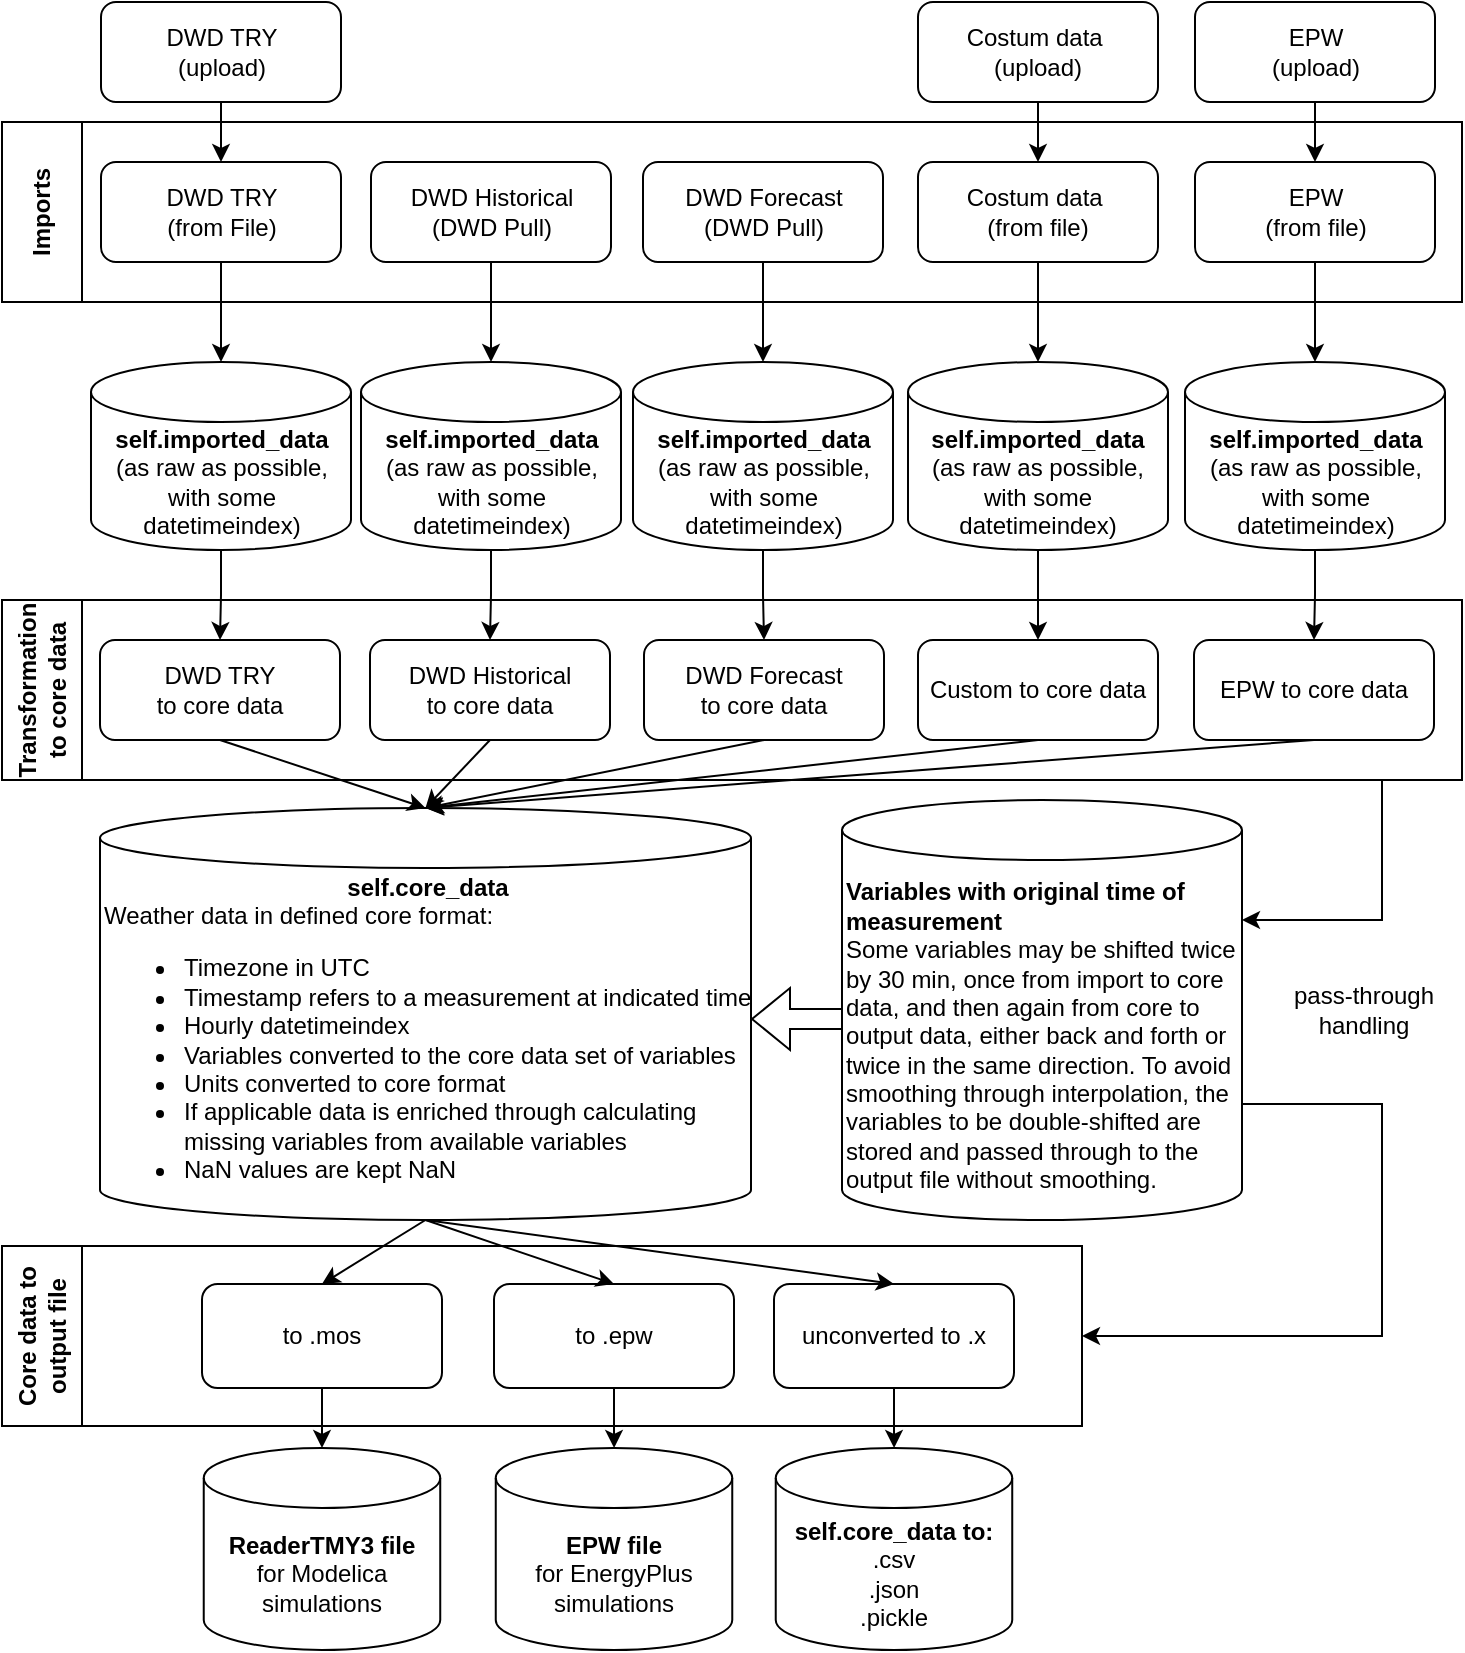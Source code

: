 <mxfile version="24.2.5" type="device">
  <diagram id="C5RBs43oDa-KdzZeNtuy" name="Page-1">
    <mxGraphModel dx="1969" dy="2162" grid="1" gridSize="10" guides="1" tooltips="1" connect="1" arrows="1" fold="1" page="1" pageScale="1" pageWidth="827" pageHeight="1169" math="0" shadow="0">
      <root>
        <mxCell id="WIyWlLk6GJQsqaUBKTNV-0" />
        <mxCell id="WIyWlLk6GJQsqaUBKTNV-1" parent="WIyWlLk6GJQsqaUBKTNV-0" />
        <mxCell id="KbH_WFNAOHIMAT9BFTNj-21" value="" style="shape=flexArrow;endArrow=classic;html=1;rounded=0;exitX=0;exitY=0.5;exitDx=0;exitDy=0;exitPerimeter=0;" parent="WIyWlLk6GJQsqaUBKTNV-1" edge="1">
          <mxGeometry width="50" height="50" relative="1" as="geometry">
            <mxPoint x="552" y="339.5" as="sourcePoint" />
            <mxPoint x="494.5" y="339.5" as="targetPoint" />
          </mxGeometry>
        </mxCell>
        <mxCell id="tn6FGIf0n3ZcMdlyqICX-29" value="" style="edgeStyle=orthogonalEdgeStyle;rounded=0;orthogonalLoop=1;jettySize=auto;html=1;" parent="WIyWlLk6GJQsqaUBKTNV-1" source="WIyWlLk6GJQsqaUBKTNV-3" target="tn6FGIf0n3ZcMdlyqICX-14" edge="1">
          <mxGeometry relative="1" as="geometry" />
        </mxCell>
        <mxCell id="WIyWlLk6GJQsqaUBKTNV-3" value="DWD Forecast&lt;br&gt;(DWD Pull)" style="rounded=1;whiteSpace=wrap;html=1;fontSize=12;glass=0;strokeWidth=1;shadow=0;" parent="WIyWlLk6GJQsqaUBKTNV-1" vertex="1">
          <mxGeometry x="440.5" y="-89" width="120" height="50" as="geometry" />
        </mxCell>
        <mxCell id="WIyWlLk6GJQsqaUBKTNV-7" value="&lt;div style=&quot;text-align: center;&quot;&gt;&lt;b style=&quot;background-color: initial; border-color: var(--border-color);&quot;&gt;self.core_data&lt;/b&gt;&lt;/div&gt;Weather data in defined core format:&lt;br&gt;&lt;ul&gt;&lt;li&gt;Timezone in UTC&lt;/li&gt;&lt;li&gt;Timestamp refers to a measurement at indicated time&lt;/li&gt;&lt;li&gt;Hourly datetimeindex&amp;nbsp;&lt;/li&gt;&lt;li&gt;Variables converted to the core data set of variables&lt;/li&gt;&lt;li&gt;Units converted to core format&lt;/li&gt;&lt;li&gt;If applicable data is enriched through calculating missing variables from available variables&lt;/li&gt;&lt;li&gt;&lt;span style=&quot;background-color: initial;&quot;&gt;NaN values are kept NaN&lt;/span&gt;&lt;/li&gt;&lt;/ul&gt;" style="shape=cylinder3;whiteSpace=wrap;html=1;boundedLbl=1;backgroundOutline=1;size=15;align=left;" parent="WIyWlLk6GJQsqaUBKTNV-1" vertex="1">
          <mxGeometry x="169" y="234" width="325.5" height="206" as="geometry" />
        </mxCell>
        <mxCell id="tn6FGIf0n3ZcMdlyqICX-28" value="" style="edgeStyle=orthogonalEdgeStyle;rounded=0;orthogonalLoop=1;jettySize=auto;html=1;" parent="WIyWlLk6GJQsqaUBKTNV-1" source="_qvap0C31M7JRtb-dRH6-0" target="tn6FGIf0n3ZcMdlyqICX-13" edge="1">
          <mxGeometry relative="1" as="geometry" />
        </mxCell>
        <mxCell id="_qvap0C31M7JRtb-dRH6-0" value="DWD Historical&lt;br&gt;(DWD Pull)" style="rounded=1;whiteSpace=wrap;html=1;fontSize=12;glass=0;strokeWidth=1;shadow=0;" parent="WIyWlLk6GJQsqaUBKTNV-1" vertex="1">
          <mxGeometry x="304.5" y="-89" width="120" height="50" as="geometry" />
        </mxCell>
        <mxCell id="tn6FGIf0n3ZcMdlyqICX-27" value="" style="edgeStyle=orthogonalEdgeStyle;rounded=0;orthogonalLoop=1;jettySize=auto;html=1;" parent="WIyWlLk6GJQsqaUBKTNV-1" source="_qvap0C31M7JRtb-dRH6-3" target="tn6FGIf0n3ZcMdlyqICX-2" edge="1">
          <mxGeometry relative="1" as="geometry" />
        </mxCell>
        <mxCell id="_qvap0C31M7JRtb-dRH6-3" value="DWD TRY&lt;br&gt;(from File)" style="rounded=1;whiteSpace=wrap;html=1;fontSize=12;glass=0;strokeWidth=1;shadow=0;" parent="WIyWlLk6GJQsqaUBKTNV-1" vertex="1">
          <mxGeometry x="169.5" y="-89" width="120" height="50" as="geometry" />
        </mxCell>
        <mxCell id="tn6FGIf0n3ZcMdlyqICX-31" value="" style="edgeStyle=orthogonalEdgeStyle;rounded=0;orthogonalLoop=1;jettySize=auto;html=1;entryX=0.5;entryY=0;entryDx=0;entryDy=0;entryPerimeter=0;" parent="WIyWlLk6GJQsqaUBKTNV-1" source="_qvap0C31M7JRtb-dRH6-5" target="tn6FGIf0n3ZcMdlyqICX-16" edge="1">
          <mxGeometry relative="1" as="geometry" />
        </mxCell>
        <mxCell id="_qvap0C31M7JRtb-dRH6-5" value="Costum data&amp;nbsp;&lt;br&gt;(from file)" style="rounded=1;whiteSpace=wrap;html=1;fontSize=12;glass=0;strokeWidth=1;shadow=0;" parent="WIyWlLk6GJQsqaUBKTNV-1" vertex="1">
          <mxGeometry x="578" y="-89" width="120" height="50" as="geometry" />
        </mxCell>
        <mxCell id="tn6FGIf0n3ZcMdlyqICX-9" style="edgeStyle=orthogonalEdgeStyle;rounded=0;orthogonalLoop=1;jettySize=auto;html=1;exitX=0.5;exitY=1;exitDx=0;exitDy=0;entryX=0.5;entryY=0;entryDx=0;entryDy=0;entryPerimeter=0;" parent="WIyWlLk6GJQsqaUBKTNV-1" source="_qvap0C31M7JRtb-dRH6-6" target="tn6FGIf0n3ZcMdlyqICX-4" edge="1">
          <mxGeometry relative="1" as="geometry" />
        </mxCell>
        <mxCell id="_qvap0C31M7JRtb-dRH6-6" value="to .mos" style="rounded=1;whiteSpace=wrap;html=1;fontSize=12;glass=0;strokeWidth=1;shadow=0;" parent="WIyWlLk6GJQsqaUBKTNV-1" vertex="1">
          <mxGeometry x="220" y="472" width="120" height="52" as="geometry" />
        </mxCell>
        <mxCell id="tn6FGIf0n3ZcMdlyqICX-11" value="" style="edgeStyle=orthogonalEdgeStyle;rounded=0;orthogonalLoop=1;jettySize=auto;html=1;" parent="WIyWlLk6GJQsqaUBKTNV-1" source="_qvap0C31M7JRtb-dRH6-7" target="tn6FGIf0n3ZcMdlyqICX-6" edge="1">
          <mxGeometry relative="1" as="geometry" />
        </mxCell>
        <mxCell id="_qvap0C31M7JRtb-dRH6-7" value="unconverted to .x" style="rounded=1;whiteSpace=wrap;html=1;fontSize=12;glass=0;strokeWidth=1;shadow=0;" parent="WIyWlLk6GJQsqaUBKTNV-1" vertex="1">
          <mxGeometry x="506" y="472" width="120" height="52" as="geometry" />
        </mxCell>
        <mxCell id="tn6FGIf0n3ZcMdlyqICX-10" style="edgeStyle=orthogonalEdgeStyle;rounded=0;orthogonalLoop=1;jettySize=auto;html=1;exitX=0.5;exitY=1;exitDx=0;exitDy=0;" parent="WIyWlLk6GJQsqaUBKTNV-1" source="_qvap0C31M7JRtb-dRH6-8" target="tn6FGIf0n3ZcMdlyqICX-5" edge="1">
          <mxGeometry relative="1" as="geometry" />
        </mxCell>
        <mxCell id="_qvap0C31M7JRtb-dRH6-8" value="to .epw" style="rounded=1;whiteSpace=wrap;html=1;fontSize=12;glass=0;strokeWidth=1;shadow=0;" parent="WIyWlLk6GJQsqaUBKTNV-1" vertex="1">
          <mxGeometry x="366" y="472" width="120" height="52" as="geometry" />
        </mxCell>
        <mxCell id="_qvap0C31M7JRtb-dRH6-10" value="" style="endArrow=classic;html=1;rounded=0;exitX=0.5;exitY=1;exitDx=0;exitDy=0;entryX=0.5;entryY=0;entryDx=0;entryDy=0;" parent="WIyWlLk6GJQsqaUBKTNV-1" source="WIyWlLk6GJQsqaUBKTNV-7" target="_qvap0C31M7JRtb-dRH6-6" edge="1">
          <mxGeometry width="50" height="50" relative="1" as="geometry">
            <mxPoint x="560" y="468" as="sourcePoint" />
            <mxPoint x="610" y="418" as="targetPoint" />
          </mxGeometry>
        </mxCell>
        <mxCell id="_qvap0C31M7JRtb-dRH6-11" value="" style="endArrow=classic;html=1;rounded=0;exitX=0.5;exitY=1;exitDx=0;exitDy=0;entryX=0.5;entryY=0;entryDx=0;entryDy=0;" parent="WIyWlLk6GJQsqaUBKTNV-1" source="WIyWlLk6GJQsqaUBKTNV-7" target="_qvap0C31M7JRtb-dRH6-8" edge="1">
          <mxGeometry width="50" height="50" relative="1" as="geometry">
            <mxPoint x="501" y="438" as="sourcePoint" />
            <mxPoint x="290" y="498" as="targetPoint" />
          </mxGeometry>
        </mxCell>
        <mxCell id="_qvap0C31M7JRtb-dRH6-12" value="" style="endArrow=classic;html=1;rounded=0;exitX=0.5;exitY=1;exitDx=0;exitDy=0;entryX=0.5;entryY=0;entryDx=0;entryDy=0;" parent="WIyWlLk6GJQsqaUBKTNV-1" source="WIyWlLk6GJQsqaUBKTNV-7" target="_qvap0C31M7JRtb-dRH6-7" edge="1">
          <mxGeometry width="50" height="50" relative="1" as="geometry">
            <mxPoint x="501" y="438" as="sourcePoint" />
            <mxPoint x="436" y="498" as="targetPoint" />
          </mxGeometry>
        </mxCell>
        <mxCell id="tn6FGIf0n3ZcMdlyqICX-43" style="edgeStyle=orthogonalEdgeStyle;rounded=0;orthogonalLoop=1;jettySize=auto;html=1;exitX=0.5;exitY=1;exitDx=0;exitDy=0;entryX=0.5;entryY=0;entryDx=0;entryDy=0;" parent="WIyWlLk6GJQsqaUBKTNV-1" source="tn6FGIf0n3ZcMdlyqICX-0" target="_qvap0C31M7JRtb-dRH6-3" edge="1">
          <mxGeometry relative="1" as="geometry" />
        </mxCell>
        <mxCell id="tn6FGIf0n3ZcMdlyqICX-0" value="DWD TRY&lt;br&gt;(upload)" style="rounded=1;whiteSpace=wrap;html=1;fontSize=12;glass=0;strokeWidth=1;shadow=0;" parent="WIyWlLk6GJQsqaUBKTNV-1" vertex="1">
          <mxGeometry x="169.5" y="-169" width="120" height="50" as="geometry" />
        </mxCell>
        <mxCell id="tn6FGIf0n3ZcMdlyqICX-44" value="" style="edgeStyle=orthogonalEdgeStyle;rounded=0;orthogonalLoop=1;jettySize=auto;html=1;" parent="WIyWlLk6GJQsqaUBKTNV-1" source="tn6FGIf0n3ZcMdlyqICX-1" target="_qvap0C31M7JRtb-dRH6-5" edge="1">
          <mxGeometry relative="1" as="geometry" />
        </mxCell>
        <mxCell id="tn6FGIf0n3ZcMdlyqICX-1" value="Costum data&amp;nbsp;&lt;br&gt;(upload)" style="rounded=1;whiteSpace=wrap;html=1;fontSize=12;glass=0;strokeWidth=1;shadow=0;" parent="WIyWlLk6GJQsqaUBKTNV-1" vertex="1">
          <mxGeometry x="578" y="-169" width="120" height="50" as="geometry" />
        </mxCell>
        <mxCell id="tn6FGIf0n3ZcMdlyqICX-32" value="" style="edgeStyle=orthogonalEdgeStyle;rounded=0;orthogonalLoop=1;jettySize=auto;html=1;" parent="WIyWlLk6GJQsqaUBKTNV-1" source="tn6FGIf0n3ZcMdlyqICX-2" target="tn6FGIf0n3ZcMdlyqICX-19" edge="1">
          <mxGeometry relative="1" as="geometry" />
        </mxCell>
        <mxCell id="tn6FGIf0n3ZcMdlyqICX-2" value="&lt;b&gt;self.imported_data&lt;/b&gt;&lt;br&gt;(as raw as possible, with some datetimeindex)" style="shape=cylinder3;whiteSpace=wrap;html=1;boundedLbl=1;backgroundOutline=1;size=15;" parent="WIyWlLk6GJQsqaUBKTNV-1" vertex="1">
          <mxGeometry x="164.5" y="11" width="130" height="94" as="geometry" />
        </mxCell>
        <mxCell id="tn6FGIf0n3ZcMdlyqICX-4" value="&lt;b&gt;ReaderTMY3 file&lt;br&gt;&lt;/b&gt;for Modelica simulations" style="shape=cylinder3;whiteSpace=wrap;html=1;boundedLbl=1;backgroundOutline=1;size=15;" parent="WIyWlLk6GJQsqaUBKTNV-1" vertex="1">
          <mxGeometry x="220.87" y="554" width="118.25" height="101" as="geometry" />
        </mxCell>
        <mxCell id="tn6FGIf0n3ZcMdlyqICX-5" value="&lt;b&gt;EPW file&lt;br&gt;&lt;/b&gt;for EnergyPlus simulations&lt;b&gt;&lt;br&gt;&lt;/b&gt;" style="shape=cylinder3;whiteSpace=wrap;html=1;boundedLbl=1;backgroundOutline=1;size=15;" parent="WIyWlLk6GJQsqaUBKTNV-1" vertex="1">
          <mxGeometry x="366.88" y="554" width="118.25" height="101" as="geometry" />
        </mxCell>
        <mxCell id="tn6FGIf0n3ZcMdlyqICX-6" value="&lt;b&gt;self.core_data to:&lt;br&gt;&lt;/b&gt;.csv&lt;br&gt;.json&lt;br&gt;.pickle&lt;b&gt;&lt;br&gt;&lt;/b&gt;" style="shape=cylinder3;whiteSpace=wrap;html=1;boundedLbl=1;backgroundOutline=1;size=15;" parent="WIyWlLk6GJQsqaUBKTNV-1" vertex="1">
          <mxGeometry x="506.87" y="554" width="118.25" height="101" as="geometry" />
        </mxCell>
        <mxCell id="tn6FGIf0n3ZcMdlyqICX-33" value="" style="edgeStyle=orthogonalEdgeStyle;rounded=0;orthogonalLoop=1;jettySize=auto;html=1;" parent="WIyWlLk6GJQsqaUBKTNV-1" source="tn6FGIf0n3ZcMdlyqICX-13" target="tn6FGIf0n3ZcMdlyqICX-18" edge="1">
          <mxGeometry relative="1" as="geometry" />
        </mxCell>
        <mxCell id="tn6FGIf0n3ZcMdlyqICX-13" value="&lt;b&gt;self.imported_data&lt;/b&gt;&lt;br&gt;(as raw as possible, with some datetimeindex)" style="shape=cylinder3;whiteSpace=wrap;html=1;boundedLbl=1;backgroundOutline=1;size=15;" parent="WIyWlLk6GJQsqaUBKTNV-1" vertex="1">
          <mxGeometry x="299.5" y="11" width="130" height="94" as="geometry" />
        </mxCell>
        <mxCell id="tn6FGIf0n3ZcMdlyqICX-34" value="" style="edgeStyle=orthogonalEdgeStyle;rounded=0;orthogonalLoop=1;jettySize=auto;html=1;" parent="WIyWlLk6GJQsqaUBKTNV-1" source="tn6FGIf0n3ZcMdlyqICX-14" target="tn6FGIf0n3ZcMdlyqICX-17" edge="1">
          <mxGeometry relative="1" as="geometry" />
        </mxCell>
        <mxCell id="tn6FGIf0n3ZcMdlyqICX-14" value="&lt;b&gt;self.imported_data&lt;/b&gt;&lt;br&gt;(as raw as possible, with some datetimeindex)" style="shape=cylinder3;whiteSpace=wrap;html=1;boundedLbl=1;backgroundOutline=1;size=15;" parent="WIyWlLk6GJQsqaUBKTNV-1" vertex="1">
          <mxGeometry x="435.5" y="11" width="130" height="94" as="geometry" />
        </mxCell>
        <mxCell id="tn6FGIf0n3ZcMdlyqICX-16" value="&lt;b&gt;self.imported_data&lt;/b&gt;&lt;br&gt;(as raw as possible, with some datetimeindex)" style="shape=cylinder3;whiteSpace=wrap;html=1;boundedLbl=1;backgroundOutline=1;size=15;" parent="WIyWlLk6GJQsqaUBKTNV-1" vertex="1">
          <mxGeometry x="573" y="11" width="130" height="94" as="geometry" />
        </mxCell>
        <mxCell id="tn6FGIf0n3ZcMdlyqICX-17" value="DWD Forecast&lt;br&gt;to core data" style="rounded=1;whiteSpace=wrap;html=1;fontSize=12;glass=0;strokeWidth=1;shadow=0;" parent="WIyWlLk6GJQsqaUBKTNV-1" vertex="1">
          <mxGeometry x="441" y="150" width="120" height="50" as="geometry" />
        </mxCell>
        <mxCell id="tn6FGIf0n3ZcMdlyqICX-18" value="DWD Historical&lt;br&gt;to core data" style="rounded=1;whiteSpace=wrap;html=1;fontSize=12;glass=0;strokeWidth=1;shadow=0;" parent="WIyWlLk6GJQsqaUBKTNV-1" vertex="1">
          <mxGeometry x="304" y="150" width="120" height="50" as="geometry" />
        </mxCell>
        <mxCell id="tn6FGIf0n3ZcMdlyqICX-19" value="DWD TRY&lt;br&gt;to core data" style="rounded=1;whiteSpace=wrap;html=1;fontSize=12;glass=0;strokeWidth=1;shadow=0;" parent="WIyWlLk6GJQsqaUBKTNV-1" vertex="1">
          <mxGeometry x="169" y="150" width="120" height="50" as="geometry" />
        </mxCell>
        <mxCell id="tn6FGIf0n3ZcMdlyqICX-23" value="Imports" style="swimlane;horizontal=0;whiteSpace=wrap;html=1;startSize=40;" parent="WIyWlLk6GJQsqaUBKTNV-1" vertex="1">
          <mxGeometry x="120" y="-109" width="730" height="90" as="geometry" />
        </mxCell>
        <mxCell id="KbH_WFNAOHIMAT9BFTNj-16" style="edgeStyle=orthogonalEdgeStyle;rounded=0;orthogonalLoop=1;jettySize=auto;html=1;entryX=1;entryY=0;entryDx=0;entryDy=60;entryPerimeter=0;" parent="WIyWlLk6GJQsqaUBKTNV-1" target="KbH_WFNAOHIMAT9BFTNj-13" edge="1">
          <mxGeometry relative="1" as="geometry">
            <mxPoint x="940" y="230" as="targetPoint" />
            <Array as="points">
              <mxPoint x="810" y="290" />
            </Array>
            <mxPoint x="810" y="220" as="sourcePoint" />
          </mxGeometry>
        </mxCell>
        <mxCell id="tn6FGIf0n3ZcMdlyqICX-25" value="Transformation &lt;br&gt;to core data" style="swimlane;horizontal=0;whiteSpace=wrap;html=1;startSize=40;" parent="WIyWlLk6GJQsqaUBKTNV-1" vertex="1">
          <mxGeometry x="120" y="130" width="730" height="90" as="geometry" />
        </mxCell>
        <mxCell id="KbH_WFNAOHIMAT9BFTNj-10" value="Custom to core data" style="rounded=1;whiteSpace=wrap;html=1;fontSize=12;glass=0;strokeWidth=1;shadow=0;" parent="tn6FGIf0n3ZcMdlyqICX-25" vertex="1">
          <mxGeometry x="458" y="20" width="120" height="50" as="geometry" />
        </mxCell>
        <mxCell id="tn6FGIf0n3ZcMdlyqICX-26" value="Core data to&lt;br&gt;output file" style="swimlane;horizontal=0;whiteSpace=wrap;html=1;startSize=40;" parent="WIyWlLk6GJQsqaUBKTNV-1" vertex="1">
          <mxGeometry x="120" y="453" width="540" height="90" as="geometry" />
        </mxCell>
        <mxCell id="KbH_WFNAOHIMAT9BFTNj-0" value="" style="edgeStyle=orthogonalEdgeStyle;rounded=0;orthogonalLoop=1;jettySize=auto;html=1;" parent="WIyWlLk6GJQsqaUBKTNV-1" source="KbH_WFNAOHIMAT9BFTNj-1" target="KbH_WFNAOHIMAT9BFTNj-5" edge="1">
          <mxGeometry relative="1" as="geometry" />
        </mxCell>
        <mxCell id="KbH_WFNAOHIMAT9BFTNj-1" value="EPW&lt;br&gt;(from file)" style="rounded=1;whiteSpace=wrap;html=1;fontSize=12;glass=0;strokeWidth=1;shadow=0;" parent="WIyWlLk6GJQsqaUBKTNV-1" vertex="1">
          <mxGeometry x="716.5" y="-89" width="120" height="50" as="geometry" />
        </mxCell>
        <mxCell id="KbH_WFNAOHIMAT9BFTNj-2" style="edgeStyle=orthogonalEdgeStyle;rounded=0;orthogonalLoop=1;jettySize=auto;html=1;exitX=0.5;exitY=1;exitDx=0;exitDy=0;entryX=0.5;entryY=0;entryDx=0;entryDy=0;" parent="WIyWlLk6GJQsqaUBKTNV-1" source="KbH_WFNAOHIMAT9BFTNj-3" target="KbH_WFNAOHIMAT9BFTNj-1" edge="1">
          <mxGeometry relative="1" as="geometry" />
        </mxCell>
        <mxCell id="KbH_WFNAOHIMAT9BFTNj-3" value="EPW&lt;br&gt;(upload)" style="rounded=1;whiteSpace=wrap;html=1;fontSize=12;glass=0;strokeWidth=1;shadow=0;" parent="WIyWlLk6GJQsqaUBKTNV-1" vertex="1">
          <mxGeometry x="716.5" y="-169" width="120" height="50" as="geometry" />
        </mxCell>
        <mxCell id="KbH_WFNAOHIMAT9BFTNj-4" value="" style="edgeStyle=orthogonalEdgeStyle;rounded=0;orthogonalLoop=1;jettySize=auto;html=1;" parent="WIyWlLk6GJQsqaUBKTNV-1" source="KbH_WFNAOHIMAT9BFTNj-5" target="KbH_WFNAOHIMAT9BFTNj-6" edge="1">
          <mxGeometry relative="1" as="geometry" />
        </mxCell>
        <mxCell id="KbH_WFNAOHIMAT9BFTNj-5" value="&lt;b&gt;self.imported_data&lt;/b&gt;&lt;br&gt;(as raw as possible, with some datetimeindex)" style="shape=cylinder3;whiteSpace=wrap;html=1;boundedLbl=1;backgroundOutline=1;size=15;" parent="WIyWlLk6GJQsqaUBKTNV-1" vertex="1">
          <mxGeometry x="711.5" y="11" width="130" height="94" as="geometry" />
        </mxCell>
        <mxCell id="KbH_WFNAOHIMAT9BFTNj-6" value="EPW to core data" style="rounded=1;whiteSpace=wrap;html=1;fontSize=12;glass=0;strokeWidth=1;shadow=0;" parent="WIyWlLk6GJQsqaUBKTNV-1" vertex="1">
          <mxGeometry x="716" y="150" width="120" height="50" as="geometry" />
        </mxCell>
        <mxCell id="KbH_WFNAOHIMAT9BFTNj-17" style="edgeStyle=orthogonalEdgeStyle;rounded=0;orthogonalLoop=1;jettySize=auto;html=1;exitX=1;exitY=0;exitDx=0;exitDy=142.5;exitPerimeter=0;entryX=1;entryY=0.5;entryDx=0;entryDy=0;" parent="WIyWlLk6GJQsqaUBKTNV-1" source="KbH_WFNAOHIMAT9BFTNj-13" target="tn6FGIf0n3ZcMdlyqICX-26" edge="1">
          <mxGeometry relative="1" as="geometry">
            <Array as="points">
              <mxPoint x="730" y="382" />
              <mxPoint x="810" y="382" />
              <mxPoint x="810" y="498" />
            </Array>
          </mxGeometry>
        </mxCell>
        <mxCell id="KbH_WFNAOHIMAT9BFTNj-13" value="&lt;b&gt;Variables with original time of measurement&lt;/b&gt;&lt;br&gt;Some variables may be shifted twice by 30 min, once from import to core data, and then again from core to output data, either back and forth or twice in the same direction. To avoid smoothing through interpolation, the variables to be double-shifted are stored and passed through to the output file without smoothing.&amp;nbsp;" style="shape=cylinder3;whiteSpace=wrap;html=1;boundedLbl=1;backgroundOutline=1;size=15;align=left;" parent="WIyWlLk6GJQsqaUBKTNV-1" vertex="1">
          <mxGeometry x="540" y="230" width="200" height="210" as="geometry" />
        </mxCell>
        <mxCell id="speNVgc6wiBZaAI2S3co-0" value="" style="endArrow=classic;html=1;rounded=0;exitX=0.5;exitY=1;exitDx=0;exitDy=0;entryX=0.5;entryY=0;entryDx=0;entryDy=0;entryPerimeter=0;" parent="WIyWlLk6GJQsqaUBKTNV-1" source="tn6FGIf0n3ZcMdlyqICX-19" target="WIyWlLk6GJQsqaUBKTNV-7" edge="1">
          <mxGeometry width="50" height="50" relative="1" as="geometry">
            <mxPoint x="420" y="310" as="sourcePoint" />
            <mxPoint x="470" y="260" as="targetPoint" />
          </mxGeometry>
        </mxCell>
        <mxCell id="speNVgc6wiBZaAI2S3co-1" value="" style="endArrow=classic;html=1;rounded=0;exitX=0.5;exitY=1;exitDx=0;exitDy=0;entryX=0.5;entryY=0;entryDx=0;entryDy=0;entryPerimeter=0;" parent="WIyWlLk6GJQsqaUBKTNV-1" source="tn6FGIf0n3ZcMdlyqICX-18" target="WIyWlLk6GJQsqaUBKTNV-7" edge="1">
          <mxGeometry width="50" height="50" relative="1" as="geometry">
            <mxPoint x="239" y="210" as="sourcePoint" />
            <mxPoint x="503" y="244" as="targetPoint" />
          </mxGeometry>
        </mxCell>
        <mxCell id="speNVgc6wiBZaAI2S3co-2" value="" style="endArrow=classic;html=1;rounded=0;exitX=0.5;exitY=1;exitDx=0;exitDy=0;entryX=0.5;entryY=0;entryDx=0;entryDy=0;entryPerimeter=0;" parent="WIyWlLk6GJQsqaUBKTNV-1" source="tn6FGIf0n3ZcMdlyqICX-17" target="WIyWlLk6GJQsqaUBKTNV-7" edge="1">
          <mxGeometry width="50" height="50" relative="1" as="geometry">
            <mxPoint x="249" y="220" as="sourcePoint" />
            <mxPoint x="490" y="230" as="targetPoint" />
          </mxGeometry>
        </mxCell>
        <mxCell id="speNVgc6wiBZaAI2S3co-4" value="" style="endArrow=classic;html=1;rounded=0;entryX=0.5;entryY=0;entryDx=0;entryDy=0;entryPerimeter=0;exitX=0.5;exitY=1;exitDx=0;exitDy=0;" parent="WIyWlLk6GJQsqaUBKTNV-1" source="KbH_WFNAOHIMAT9BFTNj-10" target="WIyWlLk6GJQsqaUBKTNV-7" edge="1">
          <mxGeometry width="50" height="50" relative="1" as="geometry">
            <mxPoint x="730" y="210" as="sourcePoint" />
            <mxPoint x="533" y="274" as="targetPoint" />
          </mxGeometry>
        </mxCell>
        <mxCell id="speNVgc6wiBZaAI2S3co-5" value="" style="endArrow=classic;html=1;rounded=0;exitX=0.5;exitY=1;exitDx=0;exitDy=0;entryX=0.5;entryY=0;entryDx=0;entryDy=0;entryPerimeter=0;" parent="WIyWlLk6GJQsqaUBKTNV-1" source="KbH_WFNAOHIMAT9BFTNj-6" target="WIyWlLk6GJQsqaUBKTNV-7" edge="1">
          <mxGeometry width="50" height="50" relative="1" as="geometry">
            <mxPoint x="279" y="250" as="sourcePoint" />
            <mxPoint x="543" y="284" as="targetPoint" />
          </mxGeometry>
        </mxCell>
        <mxCell id="speNVgc6wiBZaAI2S3co-6" value="" style="edgeStyle=orthogonalEdgeStyle;rounded=0;orthogonalLoop=1;jettySize=auto;html=1;exitX=0.5;exitY=1;exitDx=0;exitDy=0;exitPerimeter=0;entryX=0.5;entryY=0;entryDx=0;entryDy=0;" parent="WIyWlLk6GJQsqaUBKTNV-1" source="tn6FGIf0n3ZcMdlyqICX-16" target="KbH_WFNAOHIMAT9BFTNj-10" edge="1">
          <mxGeometry relative="1" as="geometry">
            <mxPoint x="786.5" y="110" as="sourcePoint" />
            <mxPoint x="785.5" y="160" as="targetPoint" />
          </mxGeometry>
        </mxCell>
        <mxCell id="-GIYgYEuf-oTiZKYDFV3-0" value="pass-through handling" style="text;html=1;align=center;verticalAlign=middle;whiteSpace=wrap;rounded=0;" vertex="1" parent="WIyWlLk6GJQsqaUBKTNV-1">
          <mxGeometry x="760" y="320" width="81.5" height="30" as="geometry" />
        </mxCell>
      </root>
    </mxGraphModel>
  </diagram>
</mxfile>
